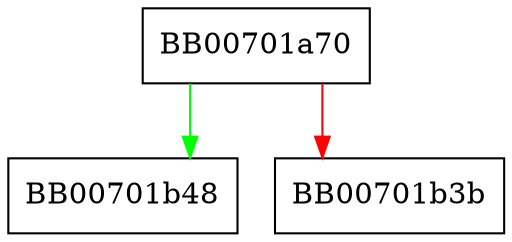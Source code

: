 digraph kdf_pvk_reset {
  node [shape="box"];
  graph [splines=ortho];
  BB00701a70 -> BB00701b48 [color="green"];
  BB00701a70 -> BB00701b3b [color="red"];
}